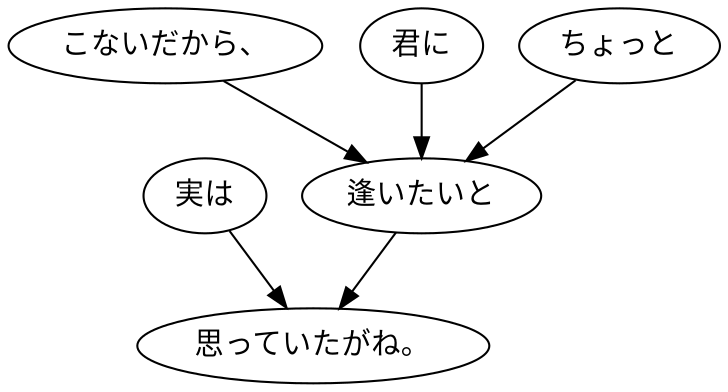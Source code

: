 digraph graph5232 {
	node0 [label="実は"];
	node1 [label="こないだから、"];
	node2 [label="君に"];
	node3 [label="ちょっと"];
	node4 [label="逢いたいと"];
	node5 [label="思っていたがね。"];
	node0 -> node5;
	node1 -> node4;
	node2 -> node4;
	node3 -> node4;
	node4 -> node5;
}
